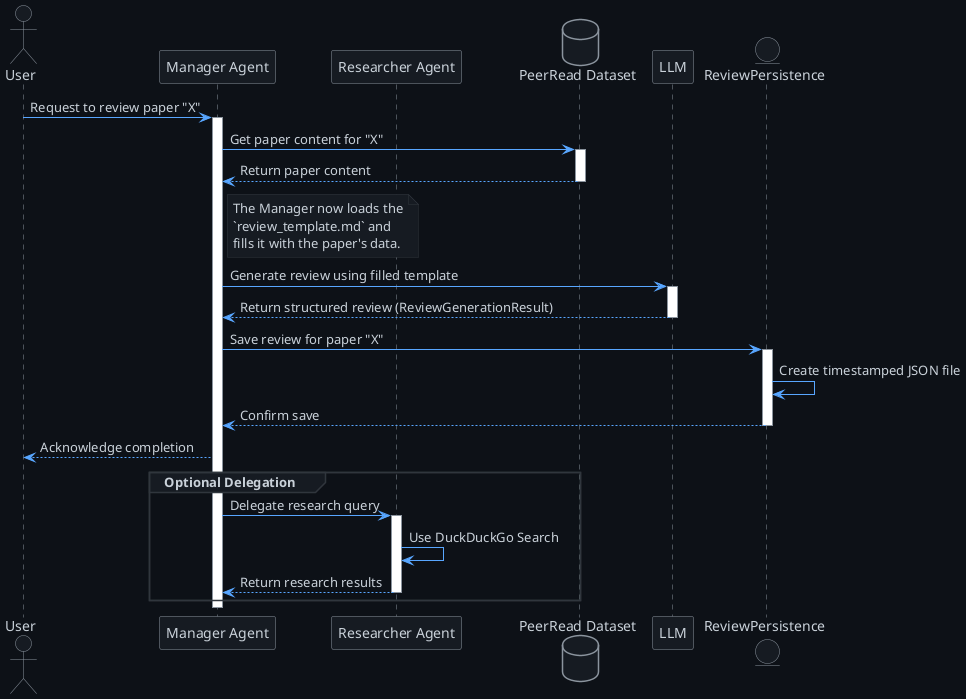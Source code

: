 @startuml MAS-review-workflow-dark
' GitHub Dark Theme (Primer)
' Sourced from: https://github.com/primer/github-vscode-theme

skinparam backgroundcolor #0D1117

skinparam actor {
    BackgroundColor #161B22
    BorderColor #8B949E
    FontColor #C9D1D9
}
skinparam participant {
    BackgroundColor #161B22
    BorderColor #8B949E
    FontColor #C9D1D9
}
skinparam database {
    BackgroundColor #161B22
    BorderColor #8B949E
    FontColor #C9D1D9
}
skinparam entity {
    BackgroundColor #161B22
    BorderColor #8B949E
    FontColor #C9D1D9
}
skinparam note {
    BackgroundColor #161B22
    BorderColor #30363D
    FontColor #C9D1D9
}
skinparam sequence {
    ArrowColor #58A6FF
    ArrowFontColor #C9D1D9
    LifeLineBorderColor #8B949E
    GroupBorderColor #30363D
    GroupFontColor #C9D1D9
    GroupHeaderFontColor #C9D1D9
    GroupBackgroundColor #161B22
}
skinparam sequenceActivationBackgroundColor #010409
skinparam sequenceActivationBorderColor #000

actor User

participant "Manager Agent" as Manager
participant "Researcher Agent" as Researcher
database "PeerRead Dataset" as DB
participant "LLM" as LLM
entity "ReviewPersistence" as Persistence

User -> Manager: Request to review paper "X"
activate Manager

Manager -> DB: Get paper content for "X"
activate DB
DB --> Manager: Return paper content
deactivate DB

note right of Manager
  The Manager now loads the
  `review_template.md` and
  fills it with the paper's data.
end note

Manager -> LLM: Generate review using filled template
activate LLM
LLM --> Manager: Return structured review (ReviewGenerationResult)
deactivate LLM

Manager -> Persistence: Save review for paper "X"
activate Persistence
Persistence -> Persistence: Create timestamped JSON file
Persistence --> Manager: Confirm save
deactivate Persistence

Manager --> User: Acknowledge completion

group Optional Delegation
    Manager -> Researcher: Delegate research query
    activate Researcher
    Researcher -> Researcher: Use DuckDuckGo Search
    Researcher --> Manager: Return research results
    deactivate Researcher
end group

deactivate Manager

@enduml
